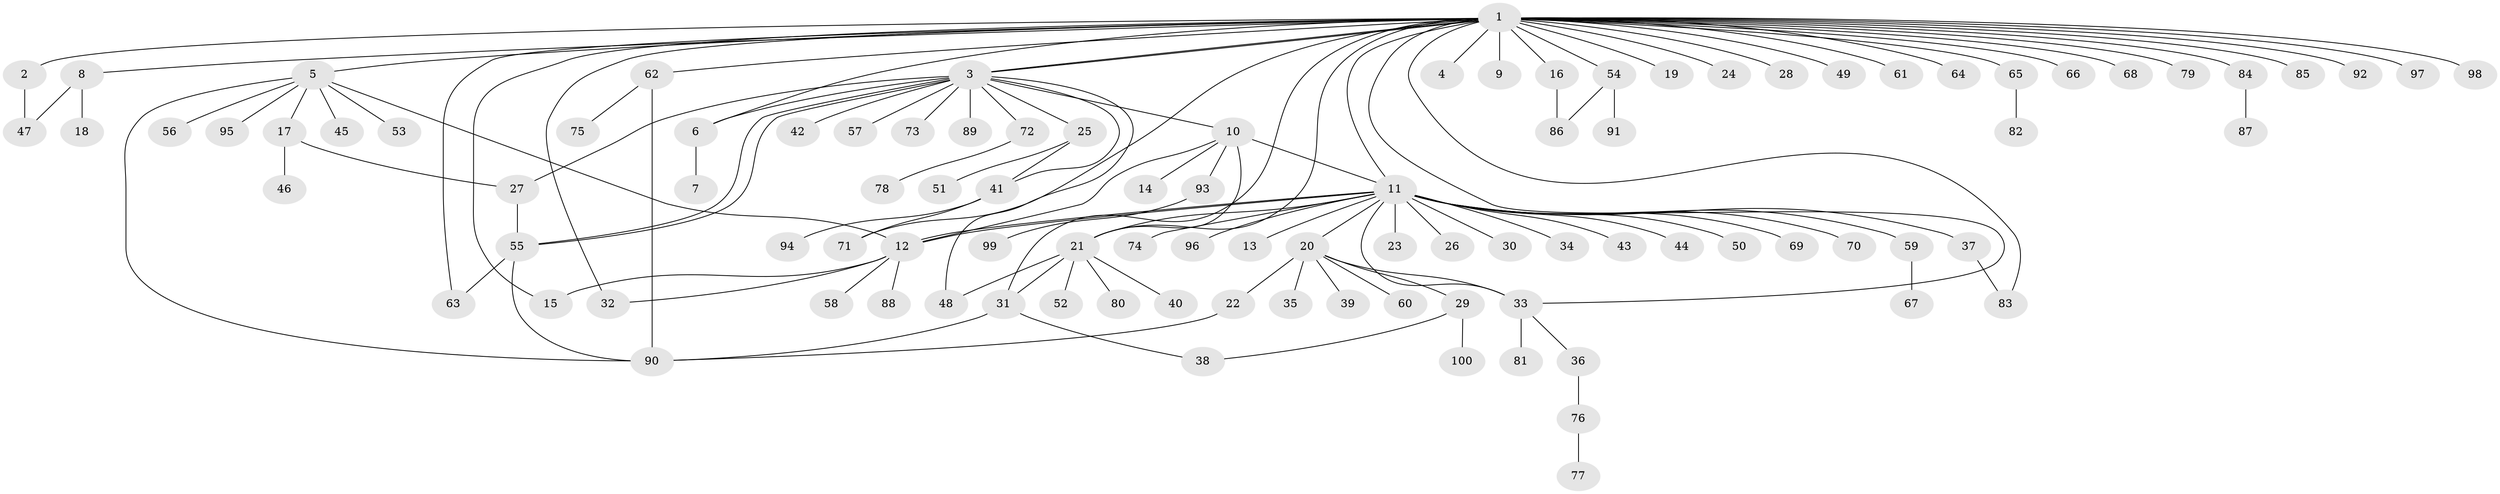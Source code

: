 // coarse degree distribution, {6: 0.04, 1: 0.64, 4: 0.08, 29: 0.02, 2: 0.14, 5: 0.04, 8: 0.02, 17: 0.02}
// Generated by graph-tools (version 1.1) at 2025/36/03/04/25 23:36:46]
// undirected, 100 vertices, 127 edges
graph export_dot {
  node [color=gray90,style=filled];
  1;
  2;
  3;
  4;
  5;
  6;
  7;
  8;
  9;
  10;
  11;
  12;
  13;
  14;
  15;
  16;
  17;
  18;
  19;
  20;
  21;
  22;
  23;
  24;
  25;
  26;
  27;
  28;
  29;
  30;
  31;
  32;
  33;
  34;
  35;
  36;
  37;
  38;
  39;
  40;
  41;
  42;
  43;
  44;
  45;
  46;
  47;
  48;
  49;
  50;
  51;
  52;
  53;
  54;
  55;
  56;
  57;
  58;
  59;
  60;
  61;
  62;
  63;
  64;
  65;
  66;
  67;
  68;
  69;
  70;
  71;
  72;
  73;
  74;
  75;
  76;
  77;
  78;
  79;
  80;
  81;
  82;
  83;
  84;
  85;
  86;
  87;
  88;
  89;
  90;
  91;
  92;
  93;
  94;
  95;
  96;
  97;
  98;
  99;
  100;
  1 -- 2;
  1 -- 3;
  1 -- 3;
  1 -- 4;
  1 -- 5;
  1 -- 6;
  1 -- 8;
  1 -- 9;
  1 -- 11;
  1 -- 15;
  1 -- 16;
  1 -- 19;
  1 -- 21;
  1 -- 24;
  1 -- 28;
  1 -- 31;
  1 -- 32;
  1 -- 33;
  1 -- 49;
  1 -- 54;
  1 -- 61;
  1 -- 62;
  1 -- 63;
  1 -- 64;
  1 -- 65;
  1 -- 66;
  1 -- 68;
  1 -- 71;
  1 -- 79;
  1 -- 83;
  1 -- 84;
  1 -- 85;
  1 -- 92;
  1 -- 97;
  1 -- 98;
  2 -- 47;
  3 -- 6;
  3 -- 10;
  3 -- 25;
  3 -- 27;
  3 -- 41;
  3 -- 42;
  3 -- 48;
  3 -- 55;
  3 -- 55;
  3 -- 57;
  3 -- 72;
  3 -- 73;
  3 -- 89;
  5 -- 12;
  5 -- 17;
  5 -- 45;
  5 -- 53;
  5 -- 56;
  5 -- 90;
  5 -- 95;
  6 -- 7;
  8 -- 18;
  8 -- 47;
  10 -- 11;
  10 -- 12;
  10 -- 14;
  10 -- 21;
  10 -- 93;
  11 -- 12;
  11 -- 12;
  11 -- 13;
  11 -- 20;
  11 -- 21;
  11 -- 23;
  11 -- 26;
  11 -- 30;
  11 -- 33;
  11 -- 34;
  11 -- 37;
  11 -- 43;
  11 -- 44;
  11 -- 50;
  11 -- 59;
  11 -- 69;
  11 -- 70;
  11 -- 74;
  11 -- 96;
  12 -- 15;
  12 -- 32;
  12 -- 58;
  12 -- 88;
  16 -- 86;
  17 -- 27;
  17 -- 46;
  20 -- 22;
  20 -- 29;
  20 -- 33;
  20 -- 35;
  20 -- 39;
  20 -- 60;
  21 -- 31;
  21 -- 40;
  21 -- 48;
  21 -- 52;
  21 -- 80;
  22 -- 90;
  25 -- 41;
  25 -- 51;
  27 -- 55;
  29 -- 38;
  29 -- 100;
  31 -- 38;
  31 -- 90;
  33 -- 36;
  33 -- 81;
  36 -- 76;
  37 -- 83;
  41 -- 71;
  41 -- 94;
  54 -- 86;
  54 -- 91;
  55 -- 63;
  55 -- 90;
  59 -- 67;
  62 -- 75;
  62 -- 90;
  65 -- 82;
  72 -- 78;
  76 -- 77;
  84 -- 87;
  93 -- 99;
}
